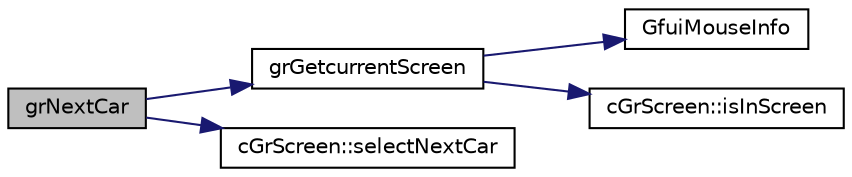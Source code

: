 digraph "grNextCar"
{
  edge [fontname="Helvetica",fontsize="10",labelfontname="Helvetica",labelfontsize="10"];
  node [fontname="Helvetica",fontsize="10",shape=record];
  rankdir="LR";
  Node1 [label="grNextCar",height=0.2,width=0.4,color="black", fillcolor="grey75", style="filled", fontcolor="black"];
  Node1 -> Node2 [color="midnightblue",fontsize="10",style="solid",fontname="Helvetica"];
  Node2 [label="grGetcurrentScreen",height=0.2,width=0.4,color="black", fillcolor="white", style="filled",URL="$grmain_8cpp.html#a1b567c6682c1e972d6056cc70b884cd5"];
  Node2 -> Node3 [color="midnightblue",fontsize="10",style="solid",fontname="Helvetica"];
  Node3 [label="GfuiMouseInfo",height=0.2,width=0.4,color="black", fillcolor="white", style="filled",URL="$group__gui.html#ga742f49d4d38c9d557fac937240f6ee75",tooltip="Get the mouse information (position and buttons) "];
  Node2 -> Node4 [color="midnightblue",fontsize="10",style="solid",fontname="Helvetica"];
  Node4 [label="cGrScreen::isInScreen",height=0.2,width=0.4,color="black", fillcolor="white", style="filled",URL="$classc_gr_screen.html#aa658a29eb655454f084e0c4afa1740ad"];
  Node1 -> Node5 [color="midnightblue",fontsize="10",style="solid",fontname="Helvetica"];
  Node5 [label="cGrScreen::selectNextCar",height=0.2,width=0.4,color="black", fillcolor="white", style="filled",URL="$classc_gr_screen.html#ab9aa7124ed0ce21d96894d2e119c970a"];
}
